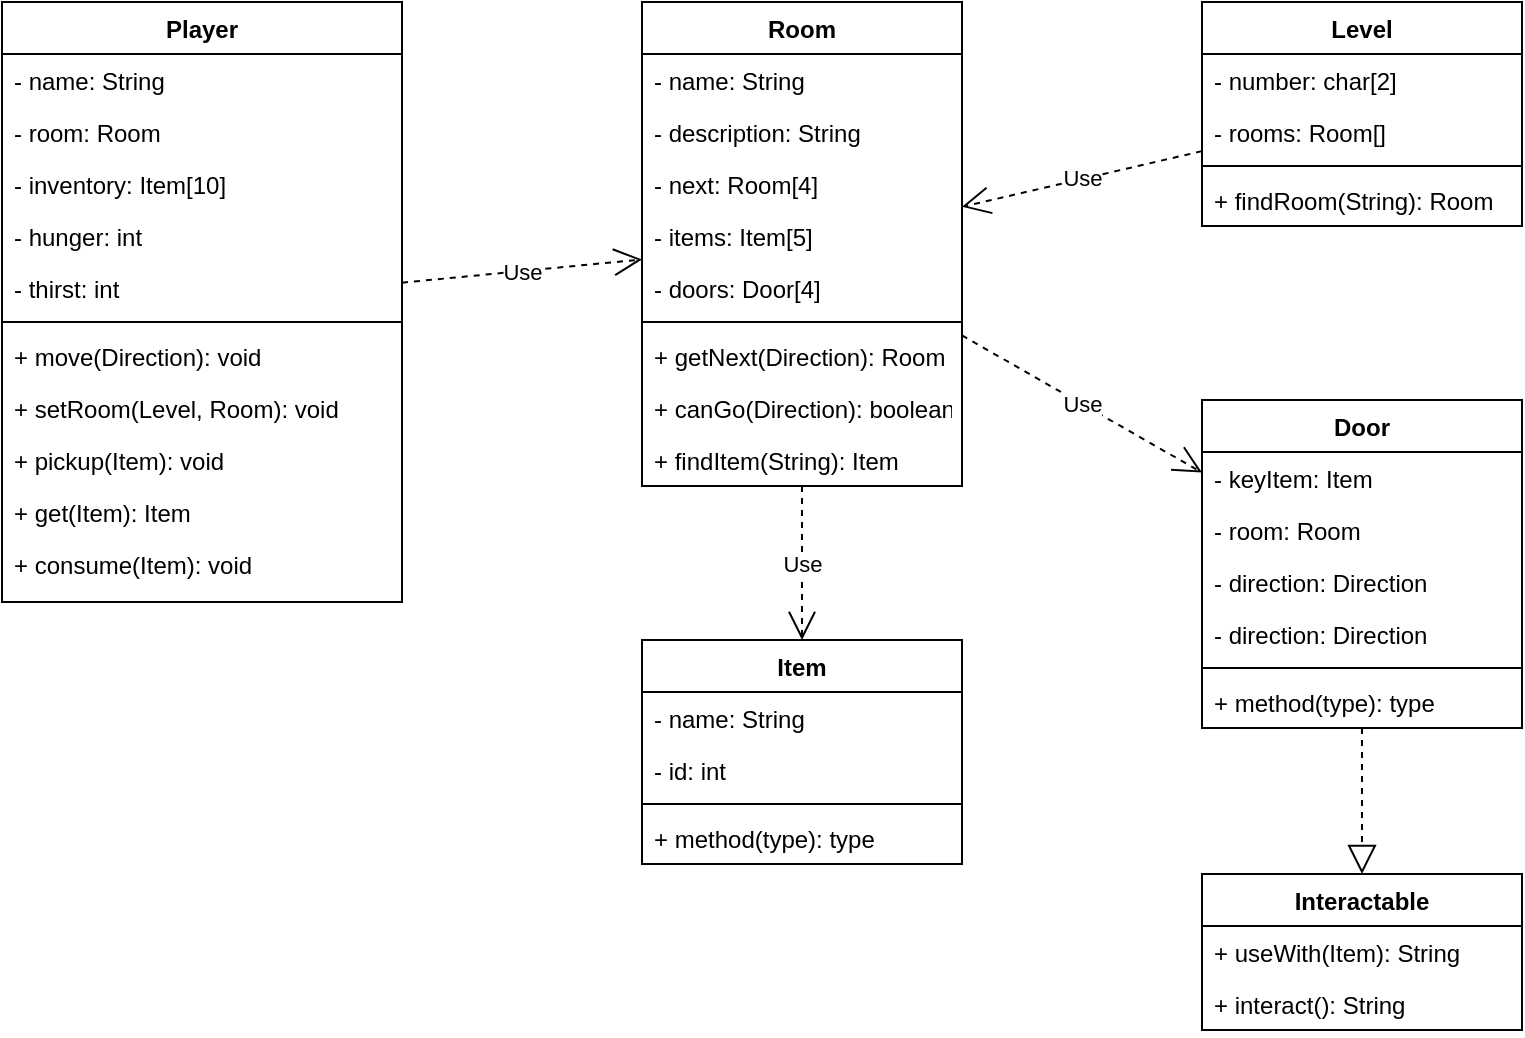 <mxfile version="11.2.4" type="device" pages="1"><diagram id="YAaurR7xKHOdOapdpePC" name="Page-1"><mxGraphModel dx="1038" dy="609" grid="1" gridSize="10" guides="1" tooltips="1" connect="1" arrows="1" fold="1" page="1" pageScale="1" pageWidth="850" pageHeight="1100" math="0" shadow="0"><root><mxCell id="0"/><mxCell id="1" parent="0"/><mxCell id="AmmfUw_IbPhRECIVkyWW-1" value="Player" style="swimlane;fontStyle=1;align=center;verticalAlign=top;childLayout=stackLayout;horizontal=1;startSize=26;horizontalStack=0;resizeParent=1;resizeParentMax=0;resizeLast=0;collapsible=1;marginBottom=0;" vertex="1" parent="1"><mxGeometry x="40" y="41" width="200" height="300" as="geometry"/></mxCell><mxCell id="AmmfUw_IbPhRECIVkyWW-2" value="- name: String" style="text;strokeColor=none;fillColor=none;align=left;verticalAlign=top;spacingLeft=4;spacingRight=4;overflow=hidden;rotatable=0;points=[[0,0.5],[1,0.5]];portConstraint=eastwest;" vertex="1" parent="AmmfUw_IbPhRECIVkyWW-1"><mxGeometry y="26" width="200" height="26" as="geometry"/></mxCell><mxCell id="AmmfUw_IbPhRECIVkyWW-5" value="- room: Room" style="text;strokeColor=none;fillColor=none;align=left;verticalAlign=top;spacingLeft=4;spacingRight=4;overflow=hidden;rotatable=0;points=[[0,0.5],[1,0.5]];portConstraint=eastwest;" vertex="1" parent="AmmfUw_IbPhRECIVkyWW-1"><mxGeometry y="52" width="200" height="26" as="geometry"/></mxCell><mxCell id="AmmfUw_IbPhRECIVkyWW-6" value="- inventory: Item[10]" style="text;strokeColor=none;fillColor=none;align=left;verticalAlign=top;spacingLeft=4;spacingRight=4;overflow=hidden;rotatable=0;points=[[0,0.5],[1,0.5]];portConstraint=eastwest;" vertex="1" parent="AmmfUw_IbPhRECIVkyWW-1"><mxGeometry y="78" width="200" height="26" as="geometry"/></mxCell><mxCell id="AmmfUw_IbPhRECIVkyWW-7" value="- hunger: int" style="text;strokeColor=none;fillColor=none;align=left;verticalAlign=top;spacingLeft=4;spacingRight=4;overflow=hidden;rotatable=0;points=[[0,0.5],[1,0.5]];portConstraint=eastwest;" vertex="1" parent="AmmfUw_IbPhRECIVkyWW-1"><mxGeometry y="104" width="200" height="26" as="geometry"/></mxCell><mxCell id="AmmfUw_IbPhRECIVkyWW-8" value="- thirst: int" style="text;strokeColor=none;fillColor=none;align=left;verticalAlign=top;spacingLeft=4;spacingRight=4;overflow=hidden;rotatable=0;points=[[0,0.5],[1,0.5]];portConstraint=eastwest;" vertex="1" parent="AmmfUw_IbPhRECIVkyWW-1"><mxGeometry y="130" width="200" height="26" as="geometry"/></mxCell><mxCell id="AmmfUw_IbPhRECIVkyWW-3" value="" style="line;strokeWidth=1;fillColor=none;align=left;verticalAlign=middle;spacingTop=-1;spacingLeft=3;spacingRight=3;rotatable=0;labelPosition=right;points=[];portConstraint=eastwest;" vertex="1" parent="AmmfUw_IbPhRECIVkyWW-1"><mxGeometry y="156" width="200" height="8" as="geometry"/></mxCell><mxCell id="AmmfUw_IbPhRECIVkyWW-4" value="+ move(Direction): void" style="text;strokeColor=none;fillColor=none;align=left;verticalAlign=top;spacingLeft=4;spacingRight=4;overflow=hidden;rotatable=0;points=[[0,0.5],[1,0.5]];portConstraint=eastwest;" vertex="1" parent="AmmfUw_IbPhRECIVkyWW-1"><mxGeometry y="164" width="200" height="26" as="geometry"/></mxCell><mxCell id="AmmfUw_IbPhRECIVkyWW-29" value="+ setRoom(Level, Room): void" style="text;strokeColor=none;fillColor=none;align=left;verticalAlign=top;spacingLeft=4;spacingRight=4;overflow=hidden;rotatable=0;points=[[0,0.5],[1,0.5]];portConstraint=eastwest;" vertex="1" parent="AmmfUw_IbPhRECIVkyWW-1"><mxGeometry y="190" width="200" height="26" as="geometry"/></mxCell><mxCell id="AmmfUw_IbPhRECIVkyWW-11" value="+ pickup(Item): void" style="text;strokeColor=none;fillColor=none;align=left;verticalAlign=top;spacingLeft=4;spacingRight=4;overflow=hidden;rotatable=0;points=[[0,0.5],[1,0.5]];portConstraint=eastwest;" vertex="1" parent="AmmfUw_IbPhRECIVkyWW-1"><mxGeometry y="216" width="200" height="26" as="geometry"/></mxCell><mxCell id="AmmfUw_IbPhRECIVkyWW-12" value="+ get(Item): Item" style="text;strokeColor=none;fillColor=none;align=left;verticalAlign=top;spacingLeft=4;spacingRight=4;overflow=hidden;rotatable=0;points=[[0,0.5],[1,0.5]];portConstraint=eastwest;" vertex="1" parent="AmmfUw_IbPhRECIVkyWW-1"><mxGeometry y="242" width="200" height="26" as="geometry"/></mxCell><mxCell id="AmmfUw_IbPhRECIVkyWW-13" value="+ consume(Item): void" style="text;strokeColor=none;fillColor=none;align=left;verticalAlign=top;spacingLeft=4;spacingRight=4;overflow=hidden;rotatable=0;points=[[0,0.5],[1,0.5]];portConstraint=eastwest;" vertex="1" parent="AmmfUw_IbPhRECIVkyWW-1"><mxGeometry y="268" width="200" height="32" as="geometry"/></mxCell><mxCell id="AmmfUw_IbPhRECIVkyWW-14" value="Room" style="swimlane;fontStyle=1;align=center;verticalAlign=top;childLayout=stackLayout;horizontal=1;startSize=26;horizontalStack=0;resizeParent=1;resizeParentMax=0;resizeLast=0;collapsible=1;marginBottom=0;" vertex="1" parent="1"><mxGeometry x="360" y="41" width="160" height="242" as="geometry"/></mxCell><mxCell id="AmmfUw_IbPhRECIVkyWW-15" value="- name: String" style="text;strokeColor=none;fillColor=none;align=left;verticalAlign=top;spacingLeft=4;spacingRight=4;overflow=hidden;rotatable=0;points=[[0,0.5],[1,0.5]];portConstraint=eastwest;" vertex="1" parent="AmmfUw_IbPhRECIVkyWW-14"><mxGeometry y="26" width="160" height="26" as="geometry"/></mxCell><mxCell id="AmmfUw_IbPhRECIVkyWW-18" value="- description: String" style="text;strokeColor=none;fillColor=none;align=left;verticalAlign=top;spacingLeft=4;spacingRight=4;overflow=hidden;rotatable=0;points=[[0,0.5],[1,0.5]];portConstraint=eastwest;" vertex="1" parent="AmmfUw_IbPhRECIVkyWW-14"><mxGeometry y="52" width="160" height="26" as="geometry"/></mxCell><mxCell id="AmmfUw_IbPhRECIVkyWW-19" value="- next: Room[4]" style="text;strokeColor=none;fillColor=none;align=left;verticalAlign=top;spacingLeft=4;spacingRight=4;overflow=hidden;rotatable=0;points=[[0,0.5],[1,0.5]];portConstraint=eastwest;" vertex="1" parent="AmmfUw_IbPhRECIVkyWW-14"><mxGeometry y="78" width="160" height="26" as="geometry"/></mxCell><mxCell id="AmmfUw_IbPhRECIVkyWW-32" value="- items: Item[5]" style="text;strokeColor=none;fillColor=none;align=left;verticalAlign=top;spacingLeft=4;spacingRight=4;overflow=hidden;rotatable=0;points=[[0,0.5],[1,0.5]];portConstraint=eastwest;" vertex="1" parent="AmmfUw_IbPhRECIVkyWW-14"><mxGeometry y="104" width="160" height="26" as="geometry"/></mxCell><mxCell id="AmmfUw_IbPhRECIVkyWW-52" value="- doors: Door[4]" style="text;strokeColor=none;fillColor=none;align=left;verticalAlign=top;spacingLeft=4;spacingRight=4;overflow=hidden;rotatable=0;points=[[0,0.5],[1,0.5]];portConstraint=eastwest;" vertex="1" parent="AmmfUw_IbPhRECIVkyWW-14"><mxGeometry y="130" width="160" height="26" as="geometry"/></mxCell><mxCell id="AmmfUw_IbPhRECIVkyWW-16" value="" style="line;strokeWidth=1;fillColor=none;align=left;verticalAlign=middle;spacingTop=-1;spacingLeft=3;spacingRight=3;rotatable=0;labelPosition=right;points=[];portConstraint=eastwest;" vertex="1" parent="AmmfUw_IbPhRECIVkyWW-14"><mxGeometry y="156" width="160" height="8" as="geometry"/></mxCell><mxCell id="AmmfUw_IbPhRECIVkyWW-17" value="+ getNext(Direction): Room" style="text;strokeColor=none;fillColor=none;align=left;verticalAlign=top;spacingLeft=4;spacingRight=4;overflow=hidden;rotatable=0;points=[[0,0.5],[1,0.5]];portConstraint=eastwest;" vertex="1" parent="AmmfUw_IbPhRECIVkyWW-14"><mxGeometry y="164" width="160" height="26" as="geometry"/></mxCell><mxCell id="AmmfUw_IbPhRECIVkyWW-56" value="+ canGo(Direction): boolean" style="text;strokeColor=none;fillColor=none;align=left;verticalAlign=top;spacingLeft=4;spacingRight=4;overflow=hidden;rotatable=0;points=[[0,0.5],[1,0.5]];portConstraint=eastwest;" vertex="1" parent="AmmfUw_IbPhRECIVkyWW-14"><mxGeometry y="190" width="160" height="26" as="geometry"/></mxCell><mxCell id="AmmfUw_IbPhRECIVkyWW-33" value="+ findItem(String): Item" style="text;strokeColor=none;fillColor=none;align=left;verticalAlign=top;spacingLeft=4;spacingRight=4;overflow=hidden;rotatable=0;points=[[0,0.5],[1,0.5]];portConstraint=eastwest;" vertex="1" parent="AmmfUw_IbPhRECIVkyWW-14"><mxGeometry y="216" width="160" height="26" as="geometry"/></mxCell><mxCell id="AmmfUw_IbPhRECIVkyWW-21" value="Level" style="swimlane;fontStyle=1;align=center;verticalAlign=top;childLayout=stackLayout;horizontal=1;startSize=26;horizontalStack=0;resizeParent=1;resizeParentMax=0;resizeLast=0;collapsible=1;marginBottom=0;" vertex="1" parent="1"><mxGeometry x="640" y="41" width="160" height="112" as="geometry"/></mxCell><mxCell id="AmmfUw_IbPhRECIVkyWW-22" value="- number: char[2]" style="text;strokeColor=none;fillColor=none;align=left;verticalAlign=top;spacingLeft=4;spacingRight=4;overflow=hidden;rotatable=0;points=[[0,0.5],[1,0.5]];portConstraint=eastwest;" vertex="1" parent="AmmfUw_IbPhRECIVkyWW-21"><mxGeometry y="26" width="160" height="26" as="geometry"/></mxCell><mxCell id="AmmfUw_IbPhRECIVkyWW-30" value="- rooms: Room[]" style="text;strokeColor=none;fillColor=none;align=left;verticalAlign=top;spacingLeft=4;spacingRight=4;overflow=hidden;rotatable=0;points=[[0,0.5],[1,0.5]];portConstraint=eastwest;" vertex="1" parent="AmmfUw_IbPhRECIVkyWW-21"><mxGeometry y="52" width="160" height="26" as="geometry"/></mxCell><mxCell id="AmmfUw_IbPhRECIVkyWW-23" value="" style="line;strokeWidth=1;fillColor=none;align=left;verticalAlign=middle;spacingTop=-1;spacingLeft=3;spacingRight=3;rotatable=0;labelPosition=right;points=[];portConstraint=eastwest;" vertex="1" parent="AmmfUw_IbPhRECIVkyWW-21"><mxGeometry y="78" width="160" height="8" as="geometry"/></mxCell><mxCell id="AmmfUw_IbPhRECIVkyWW-24" value="+ findRoom(String): Room" style="text;strokeColor=none;fillColor=none;align=left;verticalAlign=top;spacingLeft=4;spacingRight=4;overflow=hidden;rotatable=0;points=[[0,0.5],[1,0.5]];portConstraint=eastwest;" vertex="1" parent="AmmfUw_IbPhRECIVkyWW-21"><mxGeometry y="86" width="160" height="26" as="geometry"/></mxCell><mxCell id="AmmfUw_IbPhRECIVkyWW-25" value="Item" style="swimlane;fontStyle=1;align=center;verticalAlign=top;childLayout=stackLayout;horizontal=1;startSize=26;horizontalStack=0;resizeParent=1;resizeParentMax=0;resizeLast=0;collapsible=1;marginBottom=0;" vertex="1" parent="1"><mxGeometry x="360" y="360" width="160" height="112" as="geometry"/></mxCell><mxCell id="AmmfUw_IbPhRECIVkyWW-26" value="- name: String" style="text;strokeColor=none;fillColor=none;align=left;verticalAlign=top;spacingLeft=4;spacingRight=4;overflow=hidden;rotatable=0;points=[[0,0.5],[1,0.5]];portConstraint=eastwest;" vertex="1" parent="AmmfUw_IbPhRECIVkyWW-25"><mxGeometry y="26" width="160" height="26" as="geometry"/></mxCell><mxCell id="AmmfUw_IbPhRECIVkyWW-34" value="- id: int" style="text;strokeColor=none;fillColor=none;align=left;verticalAlign=top;spacingLeft=4;spacingRight=4;overflow=hidden;rotatable=0;points=[[0,0.5],[1,0.5]];portConstraint=eastwest;" vertex="1" parent="AmmfUw_IbPhRECIVkyWW-25"><mxGeometry y="52" width="160" height="26" as="geometry"/></mxCell><mxCell id="AmmfUw_IbPhRECIVkyWW-27" value="" style="line;strokeWidth=1;fillColor=none;align=left;verticalAlign=middle;spacingTop=-1;spacingLeft=3;spacingRight=3;rotatable=0;labelPosition=right;points=[];portConstraint=eastwest;" vertex="1" parent="AmmfUw_IbPhRECIVkyWW-25"><mxGeometry y="78" width="160" height="8" as="geometry"/></mxCell><mxCell id="AmmfUw_IbPhRECIVkyWW-28" value="+ method(type): type" style="text;strokeColor=none;fillColor=none;align=left;verticalAlign=top;spacingLeft=4;spacingRight=4;overflow=hidden;rotatable=0;points=[[0,0.5],[1,0.5]];portConstraint=eastwest;" vertex="1" parent="AmmfUw_IbPhRECIVkyWW-25"><mxGeometry y="86" width="160" height="26" as="geometry"/></mxCell><mxCell id="AmmfUw_IbPhRECIVkyWW-35" value="Door" style="swimlane;fontStyle=1;align=center;verticalAlign=top;childLayout=stackLayout;horizontal=1;startSize=26;horizontalStack=0;resizeParent=1;resizeParentMax=0;resizeLast=0;collapsible=1;marginBottom=0;" vertex="1" parent="1"><mxGeometry x="640" y="240" width="160" height="164" as="geometry"/></mxCell><mxCell id="AmmfUw_IbPhRECIVkyWW-36" value="- keyItem: Item" style="text;strokeColor=none;fillColor=none;align=left;verticalAlign=top;spacingLeft=4;spacingRight=4;overflow=hidden;rotatable=0;points=[[0,0.5],[1,0.5]];portConstraint=eastwest;" vertex="1" parent="AmmfUw_IbPhRECIVkyWW-35"><mxGeometry y="26" width="160" height="26" as="geometry"/></mxCell><mxCell id="AmmfUw_IbPhRECIVkyWW-49" value="- room: Room" style="text;strokeColor=none;fillColor=none;align=left;verticalAlign=top;spacingLeft=4;spacingRight=4;overflow=hidden;rotatable=0;points=[[0,0.5],[1,0.5]];portConstraint=eastwest;" vertex="1" parent="AmmfUw_IbPhRECIVkyWW-35"><mxGeometry y="52" width="160" height="26" as="geometry"/></mxCell><mxCell id="AmmfUw_IbPhRECIVkyWW-50" value="- direction: Direction" style="text;strokeColor=none;fillColor=none;align=left;verticalAlign=top;spacingLeft=4;spacingRight=4;overflow=hidden;rotatable=0;points=[[0,0.5],[1,0.5]];portConstraint=eastwest;" vertex="1" parent="AmmfUw_IbPhRECIVkyWW-35"><mxGeometry y="78" width="160" height="26" as="geometry"/></mxCell><mxCell id="AmmfUw_IbPhRECIVkyWW-51" value="- direction: Direction" style="text;strokeColor=none;fillColor=none;align=left;verticalAlign=top;spacingLeft=4;spacingRight=4;overflow=hidden;rotatable=0;points=[[0,0.5],[1,0.5]];portConstraint=eastwest;" vertex="1" parent="AmmfUw_IbPhRECIVkyWW-35"><mxGeometry y="104" width="160" height="26" as="geometry"/></mxCell><mxCell id="AmmfUw_IbPhRECIVkyWW-37" value="" style="line;strokeWidth=1;fillColor=none;align=left;verticalAlign=middle;spacingTop=-1;spacingLeft=3;spacingRight=3;rotatable=0;labelPosition=right;points=[];portConstraint=eastwest;" vertex="1" parent="AmmfUw_IbPhRECIVkyWW-35"><mxGeometry y="130" width="160" height="8" as="geometry"/></mxCell><mxCell id="AmmfUw_IbPhRECIVkyWW-38" value="+ method(type): type" style="text;strokeColor=none;fillColor=none;align=left;verticalAlign=top;spacingLeft=4;spacingRight=4;overflow=hidden;rotatable=0;points=[[0,0.5],[1,0.5]];portConstraint=eastwest;" vertex="1" parent="AmmfUw_IbPhRECIVkyWW-35"><mxGeometry y="138" width="160" height="26" as="geometry"/></mxCell><mxCell id="AmmfUw_IbPhRECIVkyWW-39" value="Interactable" style="swimlane;fontStyle=1;childLayout=stackLayout;horizontal=1;startSize=26;fillColor=none;horizontalStack=0;resizeParent=1;resizeParentMax=0;resizeLast=0;collapsible=1;marginBottom=0;" vertex="1" parent="1"><mxGeometry x="640" y="477" width="160" height="78" as="geometry"/></mxCell><mxCell id="AmmfUw_IbPhRECIVkyWW-41" value="+ useWith(Item): String" style="text;strokeColor=none;fillColor=none;align=left;verticalAlign=top;spacingLeft=4;spacingRight=4;overflow=hidden;rotatable=0;points=[[0,0.5],[1,0.5]];portConstraint=eastwest;" vertex="1" parent="AmmfUw_IbPhRECIVkyWW-39"><mxGeometry y="26" width="160" height="26" as="geometry"/></mxCell><mxCell id="AmmfUw_IbPhRECIVkyWW-42" value="+ interact(): String" style="text;strokeColor=none;fillColor=none;align=left;verticalAlign=top;spacingLeft=4;spacingRight=4;overflow=hidden;rotatable=0;points=[[0,0.5],[1,0.5]];portConstraint=eastwest;" vertex="1" parent="AmmfUw_IbPhRECIVkyWW-39"><mxGeometry y="52" width="160" height="26" as="geometry"/></mxCell><mxCell id="AmmfUw_IbPhRECIVkyWW-58" value="" style="endArrow=block;dashed=1;endFill=0;endSize=12;html=1;" edge="1" parent="1" source="AmmfUw_IbPhRECIVkyWW-35" target="AmmfUw_IbPhRECIVkyWW-39"><mxGeometry width="160" relative="1" as="geometry"><mxPoint x="40" y="500" as="sourcePoint"/><mxPoint x="770" y="430" as="targetPoint"/></mxGeometry></mxCell><mxCell id="AmmfUw_IbPhRECIVkyWW-59" value="Use" style="endArrow=open;endSize=12;dashed=1;html=1;" edge="1" parent="1" source="AmmfUw_IbPhRECIVkyWW-21" target="AmmfUw_IbPhRECIVkyWW-14"><mxGeometry width="160" relative="1" as="geometry"><mxPoint x="40" y="580" as="sourcePoint"/><mxPoint x="200" y="580" as="targetPoint"/></mxGeometry></mxCell><mxCell id="AmmfUw_IbPhRECIVkyWW-60" value="Use" style="endArrow=open;endSize=12;dashed=1;html=1;" edge="1" parent="1" source="AmmfUw_IbPhRECIVkyWW-14" target="AmmfUw_IbPhRECIVkyWW-35"><mxGeometry width="160" relative="1" as="geometry"><mxPoint x="250" y="470" as="sourcePoint"/><mxPoint x="410" y="470" as="targetPoint"/></mxGeometry></mxCell><mxCell id="AmmfUw_IbPhRECIVkyWW-61" value="Use" style="endArrow=open;endSize=12;dashed=1;html=1;" edge="1" parent="1" source="AmmfUw_IbPhRECIVkyWW-14" target="AmmfUw_IbPhRECIVkyWW-25"><mxGeometry width="160" relative="1" as="geometry"><mxPoint x="180" y="430" as="sourcePoint"/><mxPoint x="500" y="320" as="targetPoint"/></mxGeometry></mxCell><mxCell id="AmmfUw_IbPhRECIVkyWW-62" value="Use" style="endArrow=open;endSize=12;dashed=1;html=1;" edge="1" parent="1" source="AmmfUw_IbPhRECIVkyWW-1" target="AmmfUw_IbPhRECIVkyWW-14"><mxGeometry width="160" relative="1" as="geometry"><mxPoint x="40" y="580" as="sourcePoint"/><mxPoint x="200" y="580" as="targetPoint"/></mxGeometry></mxCell></root></mxGraphModel></diagram></mxfile>